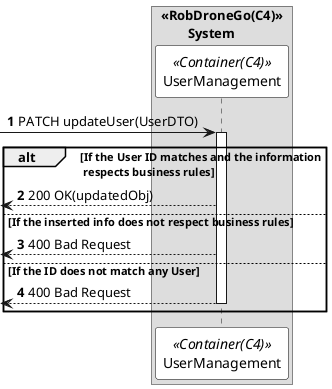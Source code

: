 @startuml updateUserSD
autonumber

skinparam sequence {
ParticipantBorderColor black
ParticipantBackgroundColor white
}


box "<<RobDroneGo(C4)>>\n\tSystem"
participant UserManagement as CM <<Container(C4)>>
end box



 -> CM: PATCH updateUser(UserDTO)
activate CM

alt If the User ID matches and the information\n respects business rules
 <-- CM : 200 OK(updatedObj)



else If the inserted info does not respect business rules

 <-- CM : 400 Bad Request

 
else If the ID does not match any User

 <-- CM : 400 Bad Request
deactivate CM


end


@enduml